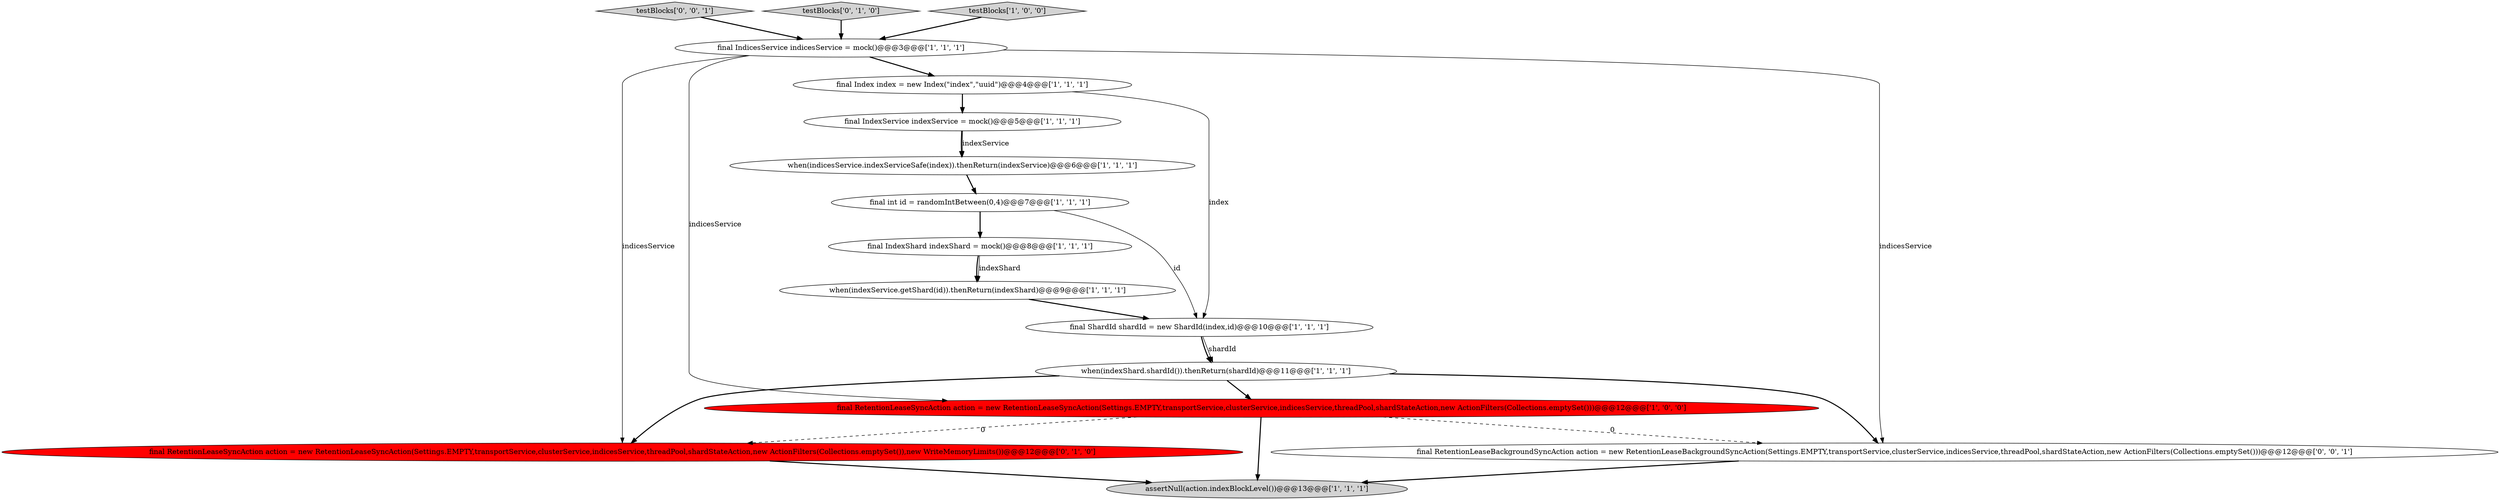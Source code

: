 digraph {
14 [style = filled, label = "testBlocks['0', '0', '1']", fillcolor = lightgray, shape = diamond image = "AAA0AAABBB3BBB"];
15 [style = filled, label = "final RetentionLeaseBackgroundSyncAction action = new RetentionLeaseBackgroundSyncAction(Settings.EMPTY,transportService,clusterService,indicesService,threadPool,shardStateAction,new ActionFilters(Collections.emptySet()))@@@12@@@['0', '0', '1']", fillcolor = white, shape = ellipse image = "AAA0AAABBB3BBB"];
12 [style = filled, label = "testBlocks['0', '1', '0']", fillcolor = lightgray, shape = diamond image = "AAA0AAABBB2BBB"];
10 [style = filled, label = "when(indexShard.shardId()).thenReturn(shardId)@@@11@@@['1', '1', '1']", fillcolor = white, shape = ellipse image = "AAA0AAABBB1BBB"];
1 [style = filled, label = "final RetentionLeaseSyncAction action = new RetentionLeaseSyncAction(Settings.EMPTY,transportService,clusterService,indicesService,threadPool,shardStateAction,new ActionFilters(Collections.emptySet()))@@@12@@@['1', '0', '0']", fillcolor = red, shape = ellipse image = "AAA1AAABBB1BBB"];
2 [style = filled, label = "final IndexShard indexShard = mock()@@@8@@@['1', '1', '1']", fillcolor = white, shape = ellipse image = "AAA0AAABBB1BBB"];
11 [style = filled, label = "final Index index = new Index(\"index\",\"uuid\")@@@4@@@['1', '1', '1']", fillcolor = white, shape = ellipse image = "AAA0AAABBB1BBB"];
6 [style = filled, label = "testBlocks['1', '0', '0']", fillcolor = lightgray, shape = diamond image = "AAA0AAABBB1BBB"];
7 [style = filled, label = "final ShardId shardId = new ShardId(index,id)@@@10@@@['1', '1', '1']", fillcolor = white, shape = ellipse image = "AAA0AAABBB1BBB"];
9 [style = filled, label = "final IndicesService indicesService = mock()@@@3@@@['1', '1', '1']", fillcolor = white, shape = ellipse image = "AAA0AAABBB1BBB"];
13 [style = filled, label = "final RetentionLeaseSyncAction action = new RetentionLeaseSyncAction(Settings.EMPTY,transportService,clusterService,indicesService,threadPool,shardStateAction,new ActionFilters(Collections.emptySet()),new WriteMemoryLimits())@@@12@@@['0', '1', '0']", fillcolor = red, shape = ellipse image = "AAA1AAABBB2BBB"];
5 [style = filled, label = "when(indexService.getShard(id)).thenReturn(indexShard)@@@9@@@['1', '1', '1']", fillcolor = white, shape = ellipse image = "AAA0AAABBB1BBB"];
4 [style = filled, label = "when(indicesService.indexServiceSafe(index)).thenReturn(indexService)@@@6@@@['1', '1', '1']", fillcolor = white, shape = ellipse image = "AAA0AAABBB1BBB"];
3 [style = filled, label = "final int id = randomIntBetween(0,4)@@@7@@@['1', '1', '1']", fillcolor = white, shape = ellipse image = "AAA0AAABBB1BBB"];
0 [style = filled, label = "final IndexService indexService = mock()@@@5@@@['1', '1', '1']", fillcolor = white, shape = ellipse image = "AAA0AAABBB1BBB"];
8 [style = filled, label = "assertNull(action.indexBlockLevel())@@@13@@@['1', '1', '1']", fillcolor = lightgray, shape = ellipse image = "AAA0AAABBB1BBB"];
4->3 [style = bold, label=""];
1->8 [style = bold, label=""];
10->15 [style = bold, label=""];
9->11 [style = bold, label=""];
7->10 [style = bold, label=""];
1->15 [style = dashed, label="0"];
9->1 [style = solid, label="indicesService"];
12->9 [style = bold, label=""];
9->15 [style = solid, label="indicesService"];
1->13 [style = dashed, label="0"];
11->7 [style = solid, label="index"];
11->0 [style = bold, label=""];
3->7 [style = solid, label="id"];
3->2 [style = bold, label=""];
10->13 [style = bold, label=""];
0->4 [style = bold, label=""];
7->10 [style = solid, label="shardId"];
2->5 [style = solid, label="indexShard"];
5->7 [style = bold, label=""];
9->13 [style = solid, label="indicesService"];
14->9 [style = bold, label=""];
6->9 [style = bold, label=""];
13->8 [style = bold, label=""];
10->1 [style = bold, label=""];
15->8 [style = bold, label=""];
0->4 [style = solid, label="indexService"];
2->5 [style = bold, label=""];
}
